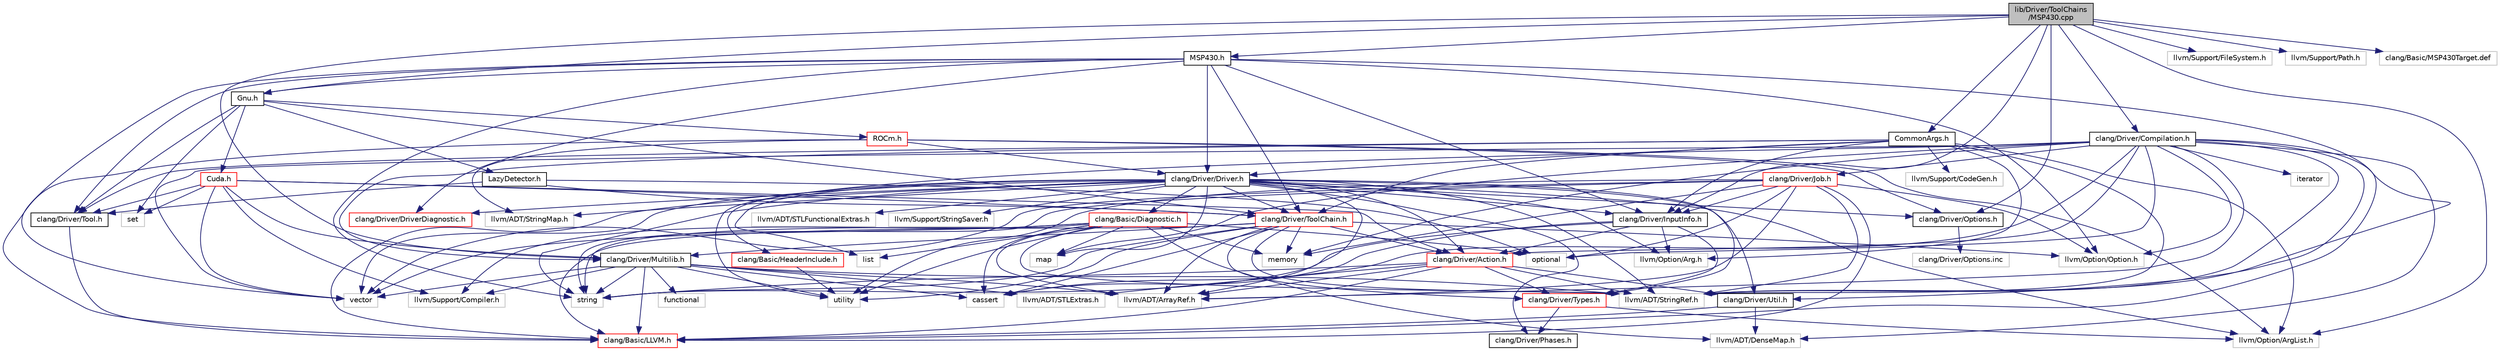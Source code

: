 digraph "lib/Driver/ToolChains/MSP430.cpp"
{
 // LATEX_PDF_SIZE
  bgcolor="transparent";
  edge [fontname="Helvetica",fontsize="10",labelfontname="Helvetica",labelfontsize="10"];
  node [fontname="Helvetica",fontsize="10",shape=record];
  Node1 [label="lib/Driver/ToolChains\l/MSP430.cpp",height=0.2,width=0.4,color="black", fillcolor="grey75", style="filled", fontcolor="black",tooltip=" "];
  Node1 -> Node2 [color="midnightblue",fontsize="10",style="solid",fontname="Helvetica"];
  Node2 [label="MSP430.h",height=0.2,width=0.4,color="black",URL="$Driver_2ToolChains_2MSP430_8h.html",tooltip=" "];
  Node2 -> Node3 [color="midnightblue",fontsize="10",style="solid",fontname="Helvetica"];
  Node3 [label="Gnu.h",height=0.2,width=0.4,color="black",URL="$Gnu_8h.html",tooltip=" "];
  Node3 -> Node4 [color="midnightblue",fontsize="10",style="solid",fontname="Helvetica"];
  Node4 [label="Cuda.h",height=0.2,width=0.4,color="red",URL="$lib_2Driver_2ToolChains_2Cuda_8h.html",tooltip=" "];
  Node4 -> Node6 [color="midnightblue",fontsize="10",style="solid",fontname="Helvetica"];
  Node6 [label="clang/Driver/Action.h",height=0.2,width=0.4,color="red",URL="$Action_8h.html",tooltip=" "];
  Node6 -> Node7 [color="midnightblue",fontsize="10",style="solid",fontname="Helvetica"];
  Node7 [label="clang/Basic/LLVM.h",height=0.2,width=0.4,color="red",URL="$LLVM_8h.html",tooltip=" "];
  Node6 -> Node10 [color="midnightblue",fontsize="10",style="solid",fontname="Helvetica"];
  Node10 [label="clang/Driver/Types.h",height=0.2,width=0.4,color="red",URL="$Driver_2Types_8h.html",tooltip=" "];
  Node10 -> Node11 [color="midnightblue",fontsize="10",style="solid",fontname="Helvetica"];
  Node11 [label="clang/Driver/Phases.h",height=0.2,width=0.4,color="black",URL="$Phases_8h.html",tooltip=" "];
  Node10 -> Node12 [color="midnightblue",fontsize="10",style="solid",fontname="Helvetica"];
  Node12 [label="llvm/Option/ArgList.h",height=0.2,width=0.4,color="grey75",tooltip=" "];
  Node6 -> Node14 [color="midnightblue",fontsize="10",style="solid",fontname="Helvetica"];
  Node14 [label="clang/Driver/Util.h",height=0.2,width=0.4,color="black",URL="$Util_8h.html",tooltip=" "];
  Node14 -> Node7 [color="midnightblue",fontsize="10",style="solid",fontname="Helvetica"];
  Node14 -> Node15 [color="midnightblue",fontsize="10",style="solid",fontname="Helvetica"];
  Node15 [label="llvm/ADT/DenseMap.h",height=0.2,width=0.4,color="grey75",tooltip=" "];
  Node6 -> Node16 [color="midnightblue",fontsize="10",style="solid",fontname="Helvetica"];
  Node16 [label="llvm/ADT/ArrayRef.h",height=0.2,width=0.4,color="grey75",tooltip=" "];
  Node6 -> Node17 [color="midnightblue",fontsize="10",style="solid",fontname="Helvetica"];
  Node17 [label="llvm/ADT/STLExtras.h",height=0.2,width=0.4,color="grey75",tooltip=" "];
  Node6 -> Node18 [color="midnightblue",fontsize="10",style="solid",fontname="Helvetica"];
  Node18 [label="llvm/ADT/StringRef.h",height=0.2,width=0.4,color="grey75",tooltip=" "];
  Node6 -> Node20 [color="midnightblue",fontsize="10",style="solid",fontname="Helvetica"];
  Node20 [label="string",height=0.2,width=0.4,color="grey75",tooltip=" "];
  Node4 -> Node21 [color="midnightblue",fontsize="10",style="solid",fontname="Helvetica"];
  Node21 [label="clang/Driver/Multilib.h",height=0.2,width=0.4,color="black",URL="$Multilib_8h.html",tooltip=" "];
  Node21 -> Node7 [color="midnightblue",fontsize="10",style="solid",fontname="Helvetica"];
  Node21 -> Node16 [color="midnightblue",fontsize="10",style="solid",fontname="Helvetica"];
  Node21 -> Node17 [color="midnightblue",fontsize="10",style="solid",fontname="Helvetica"];
  Node21 -> Node18 [color="midnightblue",fontsize="10",style="solid",fontname="Helvetica"];
  Node21 -> Node22 [color="midnightblue",fontsize="10",style="solid",fontname="Helvetica"];
  Node22 [label="llvm/Support/Compiler.h",height=0.2,width=0.4,color="grey75",tooltip=" "];
  Node21 -> Node23 [color="midnightblue",fontsize="10",style="solid",fontname="Helvetica"];
  Node23 [label="cassert",height=0.2,width=0.4,color="grey75",tooltip=" "];
  Node21 -> Node24 [color="midnightblue",fontsize="10",style="solid",fontname="Helvetica"];
  Node24 [label="functional",height=0.2,width=0.4,color="grey75",tooltip=" "];
  Node21 -> Node20 [color="midnightblue",fontsize="10",style="solid",fontname="Helvetica"];
  Node21 -> Node25 [color="midnightblue",fontsize="10",style="solid",fontname="Helvetica"];
  Node25 [label="utility",height=0.2,width=0.4,color="grey75",tooltip=" "];
  Node21 -> Node26 [color="midnightblue",fontsize="10",style="solid",fontname="Helvetica"];
  Node26 [label="vector",height=0.2,width=0.4,color="grey75",tooltip=" "];
  Node4 -> Node27 [color="midnightblue",fontsize="10",style="solid",fontname="Helvetica"];
  Node27 [label="clang/Driver/Tool.h",height=0.2,width=0.4,color="black",URL="$Tool_8h.html",tooltip=" "];
  Node27 -> Node7 [color="midnightblue",fontsize="10",style="solid",fontname="Helvetica"];
  Node4 -> Node28 [color="midnightblue",fontsize="10",style="solid",fontname="Helvetica"];
  Node28 [label="clang/Driver/ToolChain.h",height=0.2,width=0.4,color="red",URL="$ToolChain_8h.html",tooltip=" "];
  Node28 -> Node7 [color="midnightblue",fontsize="10",style="solid",fontname="Helvetica"];
  Node28 -> Node6 [color="midnightblue",fontsize="10",style="solid",fontname="Helvetica"];
  Node28 -> Node21 [color="midnightblue",fontsize="10",style="solid",fontname="Helvetica"];
  Node28 -> Node10 [color="midnightblue",fontsize="10",style="solid",fontname="Helvetica"];
  Node28 -> Node16 [color="midnightblue",fontsize="10",style="solid",fontname="Helvetica"];
  Node28 -> Node18 [color="midnightblue",fontsize="10",style="solid",fontname="Helvetica"];
  Node28 -> Node55 [color="midnightblue",fontsize="10",style="solid",fontname="Helvetica"];
  Node55 [label="llvm/Option/Option.h",height=0.2,width=0.4,color="grey75",tooltip=" "];
  Node28 -> Node23 [color="midnightblue",fontsize="10",style="solid",fontname="Helvetica"];
  Node28 -> Node58 [color="midnightblue",fontsize="10",style="solid",fontname="Helvetica"];
  Node58 [label="memory",height=0.2,width=0.4,color="grey75",tooltip=" "];
  Node28 -> Node20 [color="midnightblue",fontsize="10",style="solid",fontname="Helvetica"];
  Node28 -> Node25 [color="midnightblue",fontsize="10",style="solid",fontname="Helvetica"];
  Node4 -> Node22 [color="midnightblue",fontsize="10",style="solid",fontname="Helvetica"];
  Node4 -> Node60 [color="midnightblue",fontsize="10",style="solid",fontname="Helvetica"];
  Node60 [label="set",height=0.2,width=0.4,color="grey75",tooltip=" "];
  Node4 -> Node26 [color="midnightblue",fontsize="10",style="solid",fontname="Helvetica"];
  Node3 -> Node61 [color="midnightblue",fontsize="10",style="solid",fontname="Helvetica"];
  Node61 [label="LazyDetector.h",height=0.2,width=0.4,color="black",URL="$LazyDetector_8h.html",tooltip=" "];
  Node61 -> Node27 [color="midnightblue",fontsize="10",style="solid",fontname="Helvetica"];
  Node61 -> Node28 [color="midnightblue",fontsize="10",style="solid",fontname="Helvetica"];
  Node61 -> Node50 [color="midnightblue",fontsize="10",style="solid",fontname="Helvetica"];
  Node50 [label="optional",height=0.2,width=0.4,color="grey75",tooltip=" "];
  Node3 -> Node62 [color="midnightblue",fontsize="10",style="solid",fontname="Helvetica"];
  Node62 [label="ROCm.h",height=0.2,width=0.4,color="red",URL="$ROCm_8h.html",tooltip=" "];
  Node62 -> Node7 [color="midnightblue",fontsize="10",style="solid",fontname="Helvetica"];
  Node62 -> Node63 [color="midnightblue",fontsize="10",style="solid",fontname="Helvetica"];
  Node63 [label="clang/Driver/Driver.h",height=0.2,width=0.4,color="black",URL="$Driver_8h.html",tooltip=" "];
  Node63 -> Node64 [color="midnightblue",fontsize="10",style="solid",fontname="Helvetica"];
  Node64 [label="clang/Basic/Diagnostic.h",height=0.2,width=0.4,color="red",URL="$Basic_2Diagnostic_8h.html",tooltip=" "];
  Node64 -> Node16 [color="midnightblue",fontsize="10",style="solid",fontname="Helvetica"];
  Node64 -> Node15 [color="midnightblue",fontsize="10",style="solid",fontname="Helvetica"];
  Node64 -> Node18 [color="midnightblue",fontsize="10",style="solid",fontname="Helvetica"];
  Node64 -> Node22 [color="midnightblue",fontsize="10",style="solid",fontname="Helvetica"];
  Node64 -> Node23 [color="midnightblue",fontsize="10",style="solid",fontname="Helvetica"];
  Node64 -> Node77 [color="midnightblue",fontsize="10",style="solid",fontname="Helvetica"];
  Node77 [label="list",height=0.2,width=0.4,color="grey75",tooltip=" "];
  Node64 -> Node44 [color="midnightblue",fontsize="10",style="solid",fontname="Helvetica"];
  Node44 [label="map",height=0.2,width=0.4,color="grey75",tooltip=" "];
  Node64 -> Node58 [color="midnightblue",fontsize="10",style="solid",fontname="Helvetica"];
  Node64 -> Node50 [color="midnightblue",fontsize="10",style="solid",fontname="Helvetica"];
  Node64 -> Node20 [color="midnightblue",fontsize="10",style="solid",fontname="Helvetica"];
  Node64 -> Node25 [color="midnightblue",fontsize="10",style="solid",fontname="Helvetica"];
  Node64 -> Node26 [color="midnightblue",fontsize="10",style="solid",fontname="Helvetica"];
  Node63 -> Node78 [color="midnightblue",fontsize="10",style="solid",fontname="Helvetica"];
  Node78 [label="clang/Basic/HeaderInclude.h",height=0.2,width=0.4,color="red",URL="$HeaderInclude_8h.html",tooltip=" "];
  Node78 -> Node25 [color="midnightblue",fontsize="10",style="solid",fontname="Helvetica"];
  Node63 -> Node7 [color="midnightblue",fontsize="10",style="solid",fontname="Helvetica"];
  Node63 -> Node6 [color="midnightblue",fontsize="10",style="solid",fontname="Helvetica"];
  Node63 -> Node80 [color="midnightblue",fontsize="10",style="solid",fontname="Helvetica"];
  Node80 [label="clang/Driver/DriverDiagnostic.h",height=0.2,width=0.4,color="red",URL="$DriverDiagnostic_8h.html",tooltip=" "];
  Node63 -> Node83 [color="midnightblue",fontsize="10",style="solid",fontname="Helvetica"];
  Node83 [label="clang/Driver/InputInfo.h",height=0.2,width=0.4,color="black",URL="$InputInfo_8h.html",tooltip=" "];
  Node83 -> Node6 [color="midnightblue",fontsize="10",style="solid",fontname="Helvetica"];
  Node83 -> Node10 [color="midnightblue",fontsize="10",style="solid",fontname="Helvetica"];
  Node83 -> Node84 [color="midnightblue",fontsize="10",style="solid",fontname="Helvetica"];
  Node84 [label="llvm/Option/Arg.h",height=0.2,width=0.4,color="grey75",tooltip=" "];
  Node83 -> Node23 [color="midnightblue",fontsize="10",style="solid",fontname="Helvetica"];
  Node83 -> Node20 [color="midnightblue",fontsize="10",style="solid",fontname="Helvetica"];
  Node63 -> Node85 [color="midnightblue",fontsize="10",style="solid",fontname="Helvetica"];
  Node85 [label="clang/Driver/Options.h",height=0.2,width=0.4,color="black",URL="$Options_8h.html",tooltip=" "];
  Node85 -> Node86 [color="midnightblue",fontsize="10",style="solid",fontname="Helvetica"];
  Node86 [label="clang/Driver/Options.inc",height=0.2,width=0.4,color="grey75",tooltip=" "];
  Node63 -> Node11 [color="midnightblue",fontsize="10",style="solid",fontname="Helvetica"];
  Node63 -> Node28 [color="midnightblue",fontsize="10",style="solid",fontname="Helvetica"];
  Node63 -> Node10 [color="midnightblue",fontsize="10",style="solid",fontname="Helvetica"];
  Node63 -> Node14 [color="midnightblue",fontsize="10",style="solid",fontname="Helvetica"];
  Node63 -> Node16 [color="midnightblue",fontsize="10",style="solid",fontname="Helvetica"];
  Node63 -> Node87 [color="midnightblue",fontsize="10",style="solid",fontname="Helvetica"];
  Node87 [label="llvm/ADT/STLFunctionalExtras.h",height=0.2,width=0.4,color="grey75",tooltip=" "];
  Node63 -> Node45 [color="midnightblue",fontsize="10",style="solid",fontname="Helvetica"];
  Node45 [label="llvm/ADT/StringMap.h",height=0.2,width=0.4,color="grey75",tooltip=" "];
  Node63 -> Node18 [color="midnightblue",fontsize="10",style="solid",fontname="Helvetica"];
  Node63 -> Node84 [color="midnightblue",fontsize="10",style="solid",fontname="Helvetica"];
  Node63 -> Node12 [color="midnightblue",fontsize="10",style="solid",fontname="Helvetica"];
  Node63 -> Node88 [color="midnightblue",fontsize="10",style="solid",fontname="Helvetica"];
  Node88 [label="llvm/Support/StringSaver.h",height=0.2,width=0.4,color="grey75",tooltip=" "];
  Node63 -> Node77 [color="midnightblue",fontsize="10",style="solid",fontname="Helvetica"];
  Node63 -> Node44 [color="midnightblue",fontsize="10",style="solid",fontname="Helvetica"];
  Node63 -> Node20 [color="midnightblue",fontsize="10",style="solid",fontname="Helvetica"];
  Node63 -> Node26 [color="midnightblue",fontsize="10",style="solid",fontname="Helvetica"];
  Node62 -> Node85 [color="midnightblue",fontsize="10",style="solid",fontname="Helvetica"];
  Node62 -> Node45 [color="midnightblue",fontsize="10",style="solid",fontname="Helvetica"];
  Node62 -> Node12 [color="midnightblue",fontsize="10",style="solid",fontname="Helvetica"];
  Node3 -> Node27 [color="midnightblue",fontsize="10",style="solid",fontname="Helvetica"];
  Node3 -> Node28 [color="midnightblue",fontsize="10",style="solid",fontname="Helvetica"];
  Node3 -> Node60 [color="midnightblue",fontsize="10",style="solid",fontname="Helvetica"];
  Node2 -> Node63 [color="midnightblue",fontsize="10",style="solid",fontname="Helvetica"];
  Node2 -> Node80 [color="midnightblue",fontsize="10",style="solid",fontname="Helvetica"];
  Node2 -> Node83 [color="midnightblue",fontsize="10",style="solid",fontname="Helvetica"];
  Node2 -> Node27 [color="midnightblue",fontsize="10",style="solid",fontname="Helvetica"];
  Node2 -> Node28 [color="midnightblue",fontsize="10",style="solid",fontname="Helvetica"];
  Node2 -> Node18 [color="midnightblue",fontsize="10",style="solid",fontname="Helvetica"];
  Node2 -> Node55 [color="midnightblue",fontsize="10",style="solid",fontname="Helvetica"];
  Node2 -> Node20 [color="midnightblue",fontsize="10",style="solid",fontname="Helvetica"];
  Node2 -> Node26 [color="midnightblue",fontsize="10",style="solid",fontname="Helvetica"];
  Node1 -> Node90 [color="midnightblue",fontsize="10",style="solid",fontname="Helvetica"];
  Node90 [label="CommonArgs.h",height=0.2,width=0.4,color="black",URL="$CommonArgs_8h.html",tooltip=" "];
  Node90 -> Node63 [color="midnightblue",fontsize="10",style="solid",fontname="Helvetica"];
  Node90 -> Node83 [color="midnightblue",fontsize="10",style="solid",fontname="Helvetica"];
  Node90 -> Node21 [color="midnightblue",fontsize="10",style="solid",fontname="Helvetica"];
  Node90 -> Node27 [color="midnightblue",fontsize="10",style="solid",fontname="Helvetica"];
  Node90 -> Node28 [color="midnightblue",fontsize="10",style="solid",fontname="Helvetica"];
  Node90 -> Node18 [color="midnightblue",fontsize="10",style="solid",fontname="Helvetica"];
  Node90 -> Node84 [color="midnightblue",fontsize="10",style="solid",fontname="Helvetica"];
  Node90 -> Node12 [color="midnightblue",fontsize="10",style="solid",fontname="Helvetica"];
  Node90 -> Node91 [color="midnightblue",fontsize="10",style="solid",fontname="Helvetica"];
  Node91 [label="llvm/Support/CodeGen.h",height=0.2,width=0.4,color="grey75",tooltip=" "];
  Node1 -> Node3 [color="midnightblue",fontsize="10",style="solid",fontname="Helvetica"];
  Node1 -> Node92 [color="midnightblue",fontsize="10",style="solid",fontname="Helvetica"];
  Node92 [label="clang/Driver/Compilation.h",height=0.2,width=0.4,color="black",URL="$Compilation_8h.html",tooltip=" "];
  Node92 -> Node7 [color="midnightblue",fontsize="10",style="solid",fontname="Helvetica"];
  Node92 -> Node6 [color="midnightblue",fontsize="10",style="solid",fontname="Helvetica"];
  Node92 -> Node93 [color="midnightblue",fontsize="10",style="solid",fontname="Helvetica"];
  Node93 [label="clang/Driver/Job.h",height=0.2,width=0.4,color="red",URL="$Job_8h.html",tooltip=" "];
  Node93 -> Node7 [color="midnightblue",fontsize="10",style="solid",fontname="Helvetica"];
  Node93 -> Node83 [color="midnightblue",fontsize="10",style="solid",fontname="Helvetica"];
  Node93 -> Node16 [color="midnightblue",fontsize="10",style="solid",fontname="Helvetica"];
  Node93 -> Node18 [color="midnightblue",fontsize="10",style="solid",fontname="Helvetica"];
  Node93 -> Node55 [color="midnightblue",fontsize="10",style="solid",fontname="Helvetica"];
  Node93 -> Node58 [color="midnightblue",fontsize="10",style="solid",fontname="Helvetica"];
  Node93 -> Node50 [color="midnightblue",fontsize="10",style="solid",fontname="Helvetica"];
  Node93 -> Node20 [color="midnightblue",fontsize="10",style="solid",fontname="Helvetica"];
  Node93 -> Node25 [color="midnightblue",fontsize="10",style="solid",fontname="Helvetica"];
  Node93 -> Node26 [color="midnightblue",fontsize="10",style="solid",fontname="Helvetica"];
  Node92 -> Node14 [color="midnightblue",fontsize="10",style="solid",fontname="Helvetica"];
  Node92 -> Node16 [color="midnightblue",fontsize="10",style="solid",fontname="Helvetica"];
  Node92 -> Node15 [color="midnightblue",fontsize="10",style="solid",fontname="Helvetica"];
  Node92 -> Node18 [color="midnightblue",fontsize="10",style="solid",fontname="Helvetica"];
  Node92 -> Node55 [color="midnightblue",fontsize="10",style="solid",fontname="Helvetica"];
  Node92 -> Node23 [color="midnightblue",fontsize="10",style="solid",fontname="Helvetica"];
  Node92 -> Node96 [color="midnightblue",fontsize="10",style="solid",fontname="Helvetica"];
  Node96 [label="iterator",height=0.2,width=0.4,color="grey75",tooltip=" "];
  Node92 -> Node44 [color="midnightblue",fontsize="10",style="solid",fontname="Helvetica"];
  Node92 -> Node58 [color="midnightblue",fontsize="10",style="solid",fontname="Helvetica"];
  Node92 -> Node50 [color="midnightblue",fontsize="10",style="solid",fontname="Helvetica"];
  Node92 -> Node25 [color="midnightblue",fontsize="10",style="solid",fontname="Helvetica"];
  Node92 -> Node26 [color="midnightblue",fontsize="10",style="solid",fontname="Helvetica"];
  Node1 -> Node83 [color="midnightblue",fontsize="10",style="solid",fontname="Helvetica"];
  Node1 -> Node21 [color="midnightblue",fontsize="10",style="solid",fontname="Helvetica"];
  Node1 -> Node85 [color="midnightblue",fontsize="10",style="solid",fontname="Helvetica"];
  Node1 -> Node12 [color="midnightblue",fontsize="10",style="solid",fontname="Helvetica"];
  Node1 -> Node97 [color="midnightblue",fontsize="10",style="solid",fontname="Helvetica"];
  Node97 [label="llvm/Support/FileSystem.h",height=0.2,width=0.4,color="grey75",tooltip=" "];
  Node1 -> Node98 [color="midnightblue",fontsize="10",style="solid",fontname="Helvetica"];
  Node98 [label="llvm/Support/Path.h",height=0.2,width=0.4,color="grey75",tooltip=" "];
  Node1 -> Node99 [color="midnightblue",fontsize="10",style="solid",fontname="Helvetica"];
  Node99 [label="clang/Basic/MSP430Target.def",height=0.2,width=0.4,color="grey75",tooltip=" "];
}
